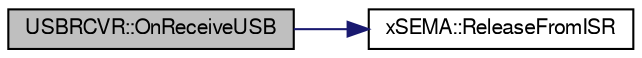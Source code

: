 digraph G
{
  bgcolor="transparent";
  edge [fontname="FreeSans",fontsize=10,labelfontname="FreeSans",labelfontsize=10];
  node [fontname="FreeSans",fontsize=10,shape=record];
  rankdir=LR;
  Node1 [label="USBRCVR::OnReceiveUSB",height=0.2,width=0.4,color="black", fillcolor="grey75", style="filled" fontcolor="black"];
  Node1 -> Node2 [color="midnightblue",fontsize=10,style="solid",fontname="FreeSans"];
  Node2 [label="xSEMA::ReleaseFromISR",height=0.2,width=0.4,color="black",URL="$classx_s_e_m_a.html#138c0f59a8444912bb8d1c083bad64ed"];
}
